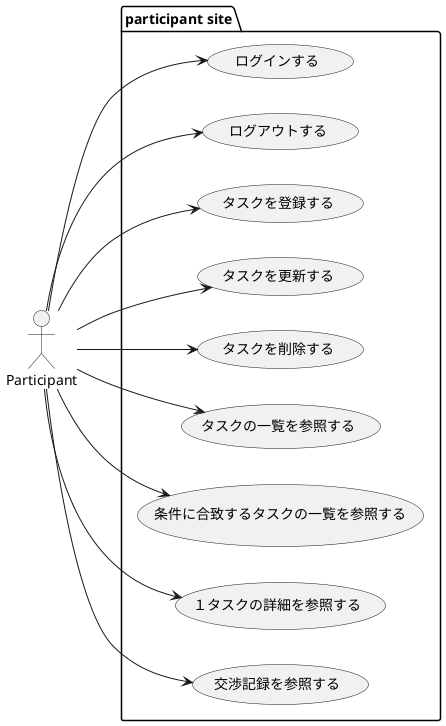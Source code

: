 @startuml

left to right direction

actor Participant as p

package "participant site" {
    usecase "ログインする" as loginByParticipant
    usecase "ログアウトする" as logoutByParticipant
    usecase "タスクを登録する" as createMyTaskByParticipant
    usecase "タスクを更新する" as updateMyTaskByParticipant
    usecase "タスクを削除する" as deleteMyTaskByParticipant
    usecase "タスクの一覧を参照する" as listTaskByParticipant
    usecase "条件に合致するタスクの一覧を参照する" as findTaskByParticipant
    usecase "１タスクの詳細を参照する" as getTaskByParticipant
    usecase "交渉記録を参照する" as getNegotiationRecordByParticipant
}

p --> loginByParticipant
p --> logoutByParticipant
p --> createMyTaskByParticipant
p --> updateMyTaskByParticipant
p --> deleteMyTaskByParticipant
p --> listTaskByParticipant
p --> findTaskByParticipant
p --> getTaskByParticipant
p --> getNegotiationRecordByParticipant

@enduml

